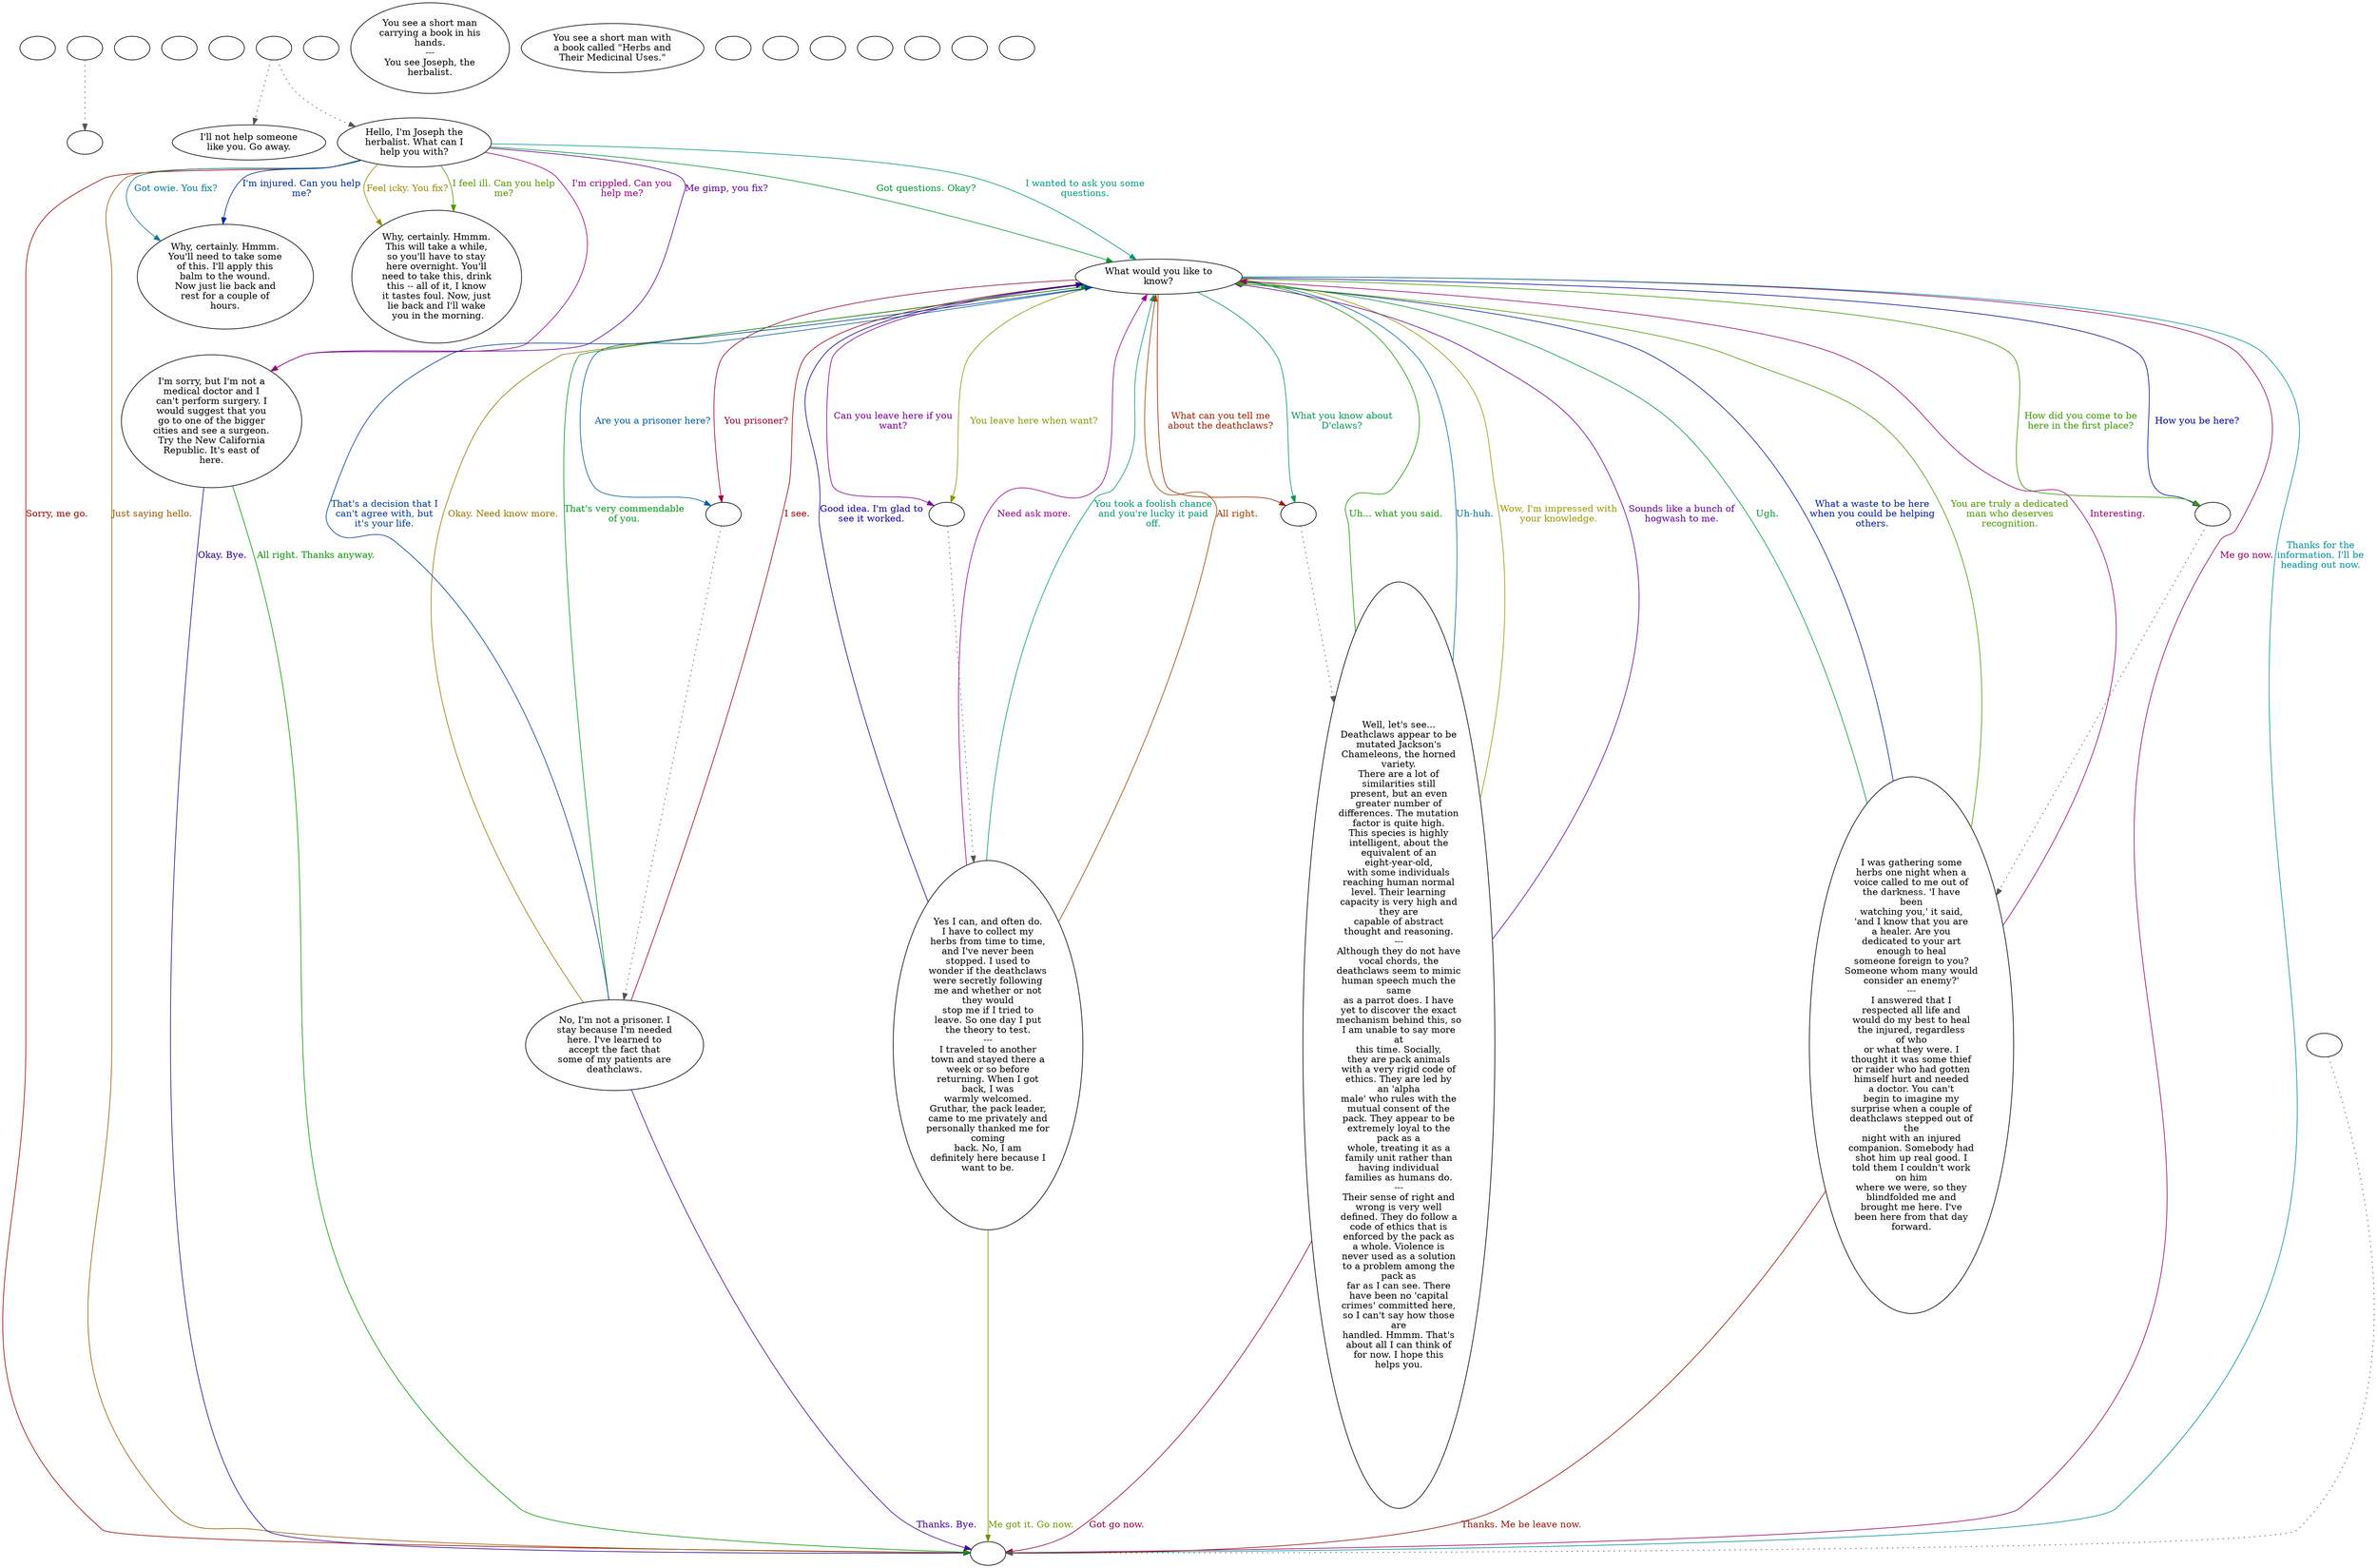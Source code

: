 digraph ocjoseph {
  "checkPartyMembersNearDoor" [style=filled       fillcolor="#FFFFFF"       color="#000000"]
  "checkPartyMembersNearDoor" [label=""]
  "old_pickup_p_proc" [style=filled       fillcolor="#FFFFFF"       color="#000000"]
  "old_pickup_p_proc" [label=""]
  "pickup_p_proc" [style=filled       fillcolor="#FFFFFF"       color="#000000"]
  "pickup_p_proc" -> "old_pickup_p_proc" [style=dotted color="#555555"]
  "pickup_p_proc" [label=""]
  "getTimeBit" [style=filled       fillcolor="#FFFFFF"       color="#000000"]
  "getTimeBit" [label=""]
  "start" [style=filled       fillcolor="#FFFFFF"       color="#000000"]
  "start" [label=""]
  "critter_p_proc" [style=filled       fillcolor="#FFFFFF"       color="#000000"]
  "critter_p_proc" [label=""]
  "talk_p_proc" [style=filled       fillcolor="#FFFFFF"       color="#000000"]
  "talk_p_proc" -> "Node010" [style=dotted color="#555555"]
  "talk_p_proc" -> "Node001" [style=dotted color="#555555"]
  "talk_p_proc" [label=""]
  "destroy_p_proc" [style=filled       fillcolor="#FFFFFF"       color="#000000"]
  "destroy_p_proc" [label=""]
  "look_at_p_proc" [style=filled       fillcolor="#FFFFFF"       color="#000000"]
  "look_at_p_proc" [label="You see a short man\ncarrying a book in his\nhands.\n---\nYou see Joseph, the\nherbalist."]
  "description_p_proc" [style=filled       fillcolor="#FFFFFF"       color="#000000"]
  "description_p_proc" [label="You see a short man with\na book called \"Herbs and\nTheir Medicinal Uses.\""]
  "use_skill_on_p_proc" [style=filled       fillcolor="#FFFFFF"       color="#000000"]
  "use_skill_on_p_proc" [label=""]
  "damage_p_proc" [style=filled       fillcolor="#FFFFFF"       color="#000000"]
  "damage_p_proc" [label=""]
  "map_enter_p_proc" [style=filled       fillcolor="#FFFFFF"       color="#000000"]
  "map_enter_p_proc" [label=""]
  "push_p_proc" [style=filled       fillcolor="#FFFFFF"       color="#000000"]
  "push_p_proc" [label=""]
  "timed_event_p_proc" [style=filled       fillcolor="#FFFFFF"       color="#000000"]
  "timed_event_p_proc" [label=""]
  "Node998" [style=filled       fillcolor="#FFFFFF"       color="#000000"]
  "Node998" [label=""]
  "Node999" [style=filled       fillcolor="#FFFFFF"       color="#000000"]
  "Node999" [label=""]
  "Node001" [style=filled       fillcolor="#FFFFFF"       color="#000000"]
  "Node001" [label="Hello, I'm Joseph the\nherbalist. What can I\nhelp you with?"]
  "Node001" -> "Node002" [label="Got owie. You fix?" color="#007C99" fontcolor="#007C99"]
  "Node001" -> "Node003" [label="Feel icky. You fix?" color="#998900" fontcolor="#998900"]
  "Node001" -> "Node004" [label="Me gimp, you fix?" color="#5C0099" fontcolor="#5C0099"]
  "Node001" -> "Node005" [label="Got questions. Okay?" color="#009930" fontcolor="#009930"]
  "Node001" -> "Node999" [label="Sorry, me go." color="#990300" fontcolor="#990300"]
  "Node001" -> "Node002" [label="I'm injured. Can you help\nme?" color="#002A99" fontcolor="#002A99"]
  "Node001" -> "Node003" [label="I feel ill. Can you help\nme?" color="#569900" fontcolor="#569900"]
  "Node001" -> "Node004" [label="I'm crippled. Can you\nhelp me?" color="#990083" fontcolor="#990083"]
  "Node001" -> "Node005" [label="I wanted to ask you some\nquestions." color="#009982" fontcolor="#009982"]
  "Node001" -> "Node999" [label="Just saying hello." color="#995600" fontcolor="#995600"]
  "Node002" [style=filled       fillcolor="#FFFFFF"       color="#000000"]
  "Node002" [label="Why, certainly. Hmmm.\nYou'll need to take some\nof this. I'll apply this\nbalm to the wound.\nNow just lie back and\nrest for a couple of\nhours."]
  "Node003" [style=filled       fillcolor="#FFFFFF"       color="#000000"]
  "Node003" [label="Why, certainly. Hmmm.\nThis will take a while,\nso you'll have to stay\nhere overnight. You'll\nneed to take this, drink\nthis -- all of it, I know\nit tastes foul. Now, just\nlie back and I'll wake\n you in the morning."]
  "Node004" [style=filled       fillcolor="#FFFFFF"       color="#000000"]
  "Node004" [label="I'm sorry, but I'm not a\nmedical doctor and I\ncan't perform surgery. I\nwould suggest that you\ngo to one of the bigger\ncities and see a surgeon.\nTry the New California\nRepublic. It's east of\nhere."]
  "Node004" -> "Node999" [label="Okay. Bye." color="#290099" fontcolor="#290099"]
  "Node004" -> "Node999" [label="All right. Thanks anyway." color="#039900" fontcolor="#039900"]
  "Node005" [style=filled       fillcolor="#FFFFFF"       color="#000000"]
  "Node005" [label="What would you like to\nknow?"]
  "Node005" -> "Node006a" [label="You prisoner?" color="#990030" fontcolor="#990030"]
  "Node005" -> "Node006a" [label="Are you a prisoner here?" color="#005D99" fontcolor="#005D99"]
  "Node005" -> "Node007a" [label="You leave here when want?" color="#899900" fontcolor="#899900"]
  "Node005" -> "Node007a" [label="Can you leave here if you\nwant?" color="#7C0099" fontcolor="#7C0099"]
  "Node005" -> "Node008a" [label="What you know about\nD'claws?" color="#00994F" fontcolor="#00994F"]
  "Node005" -> "Node008a" [label="What can you tell me\nabout the deathclaws?" color="#992300" fontcolor="#992300"]
  "Node005" -> "Node009a" [label="How you be here?" color="#000A99" fontcolor="#000A99"]
  "Node005" -> "Node009a" [label="How did you come to be\nhere in the first place?" color="#379900" fontcolor="#379900"]
  "Node005" -> "Node999" [label="Me go now." color="#990063" fontcolor="#990063"]
  "Node005" -> "Node999" [label="Thanks for the\ninformation. I'll be\nheading out now." color="#009099" fontcolor="#009099"]
  "Node006" [style=filled       fillcolor="#FFFFFF"       color="#000000"]
  "Node006" [label="No, I'm not a prisoner. I\nstay because I'm needed\nhere. I've learned to\naccept the fact that\nsome of my patients are\ndeathclaws."]
  "Node006" -> "Node005" [label="Okay. Need know more." color="#997500" fontcolor="#997500"]
  "Node006" -> "Node999" [label="Thanks. Bye." color="#490099" fontcolor="#490099"]
  "Node006" -> "Node005" [label="That's very commendable\nof you." color="#00991C" fontcolor="#00991C"]
  "Node006" -> "Node005" [label="I see." color="#990011" fontcolor="#990011"]
  "Node006" -> "Node005" [label="That's a decision that I\ncan't agree with, but\nit's your life." color="#003D99" fontcolor="#003D99"]
  "Node007" [style=filled       fillcolor="#FFFFFF"       color="#000000"]
  "Node007" [label="Yes I can, and often do.\nI have to collect my\nherbs from time to time,\nand I've never been\nstopped. I used to\nwonder if the deathclaws\nwere secretly following\nme and whether or not\nthey would\nstop me if I tried to\nleave. So one day I put\nthe theory to test.\n---\nI traveled to another\ntown and stayed there a\nweek or so before\nreturning. When I got\nback, I was\nwarmly welcomed.\nGruthar, the pack leader,\ncame to me privately and\npersonally thanked me for\ncoming\nback. No, I am\ndefinitely here because I\nwant to be."]
  "Node007" -> "Node999" [label="Me got it. Go now." color="#6A9900" fontcolor="#6A9900"]
  "Node007" -> "Node005" [label="Need ask more." color="#990096" fontcolor="#990096"]
  "Node007" -> "Node005" [label="You took a foolish chance\nand you're lucky it paid\noff." color="#00996F" fontcolor="#00996F"]
  "Node007" -> "Node005" [label="All right." color="#994200" fontcolor="#994200"]
  "Node007" -> "Node005" [label="Good idea. I'm glad to\nsee it worked." color="#160099" fontcolor="#160099"]
  "Node008" [style=filled       fillcolor="#FFFFFF"       color="#000000"]
  "Node008" [label="Well, let's see...\nDeathclaws appear to be\nmutated Jackson's\nChameleons, the horned\nvariety.\nThere are a lot of\nsimilarities still\npresent, but an even\ngreater number of\ndifferences. The mutation\nfactor is quite high.\nThis species is highly\nintelligent, about the\nequivalent of an\neight-year-old,\nwith some individuals\nreaching human normal\nlevel. Their learning\ncapacity is very high and\nthey are\ncapable of abstract\nthought and reasoning.\n---\nAlthough they do not have\nvocal chords, the\ndeathclaws seem to mimic\nhuman speech much the\nsame\nas a parrot does. I have\nyet to discover the exact\nmechanism behind this, so\nI am unable to say more\nat\nthis time. Socially,\nthey are pack animals\nwith a very rigid code of\nethics. They are led by\nan 'alpha\nmale' who rules with the\nmutual consent of the\npack. They appear to be\nextremely loyal to the\npack as a\nwhole, treating it as a\nfamily unit rather than\nhaving individual\nfamilies as humans do.\n---\nTheir sense of right and\nwrong is very well\ndefined. They do follow a\ncode of ethics that is\nenforced by the pack as\na whole. Violence is\nnever used as a solution\nto a problem among the\npack as\nfar as I can see. There\nhave been no 'capital\ncrimes' committed here,\nso I can't say how those\nare\nhandled. Hmmm. That's\nabout all I can think of\nfor now. I hope this\nhelps you."]
  "Node008" -> "Node005" [label="Uh... what you said." color="#179900" fontcolor="#179900"]
  "Node008" -> "Node999" [label="Got go now." color="#990044" fontcolor="#990044"]
  "Node008" -> "Node005" [label="Uh-huh." color="#007099" fontcolor="#007099"]
  "Node008" -> "Node005" [label="Wow, I'm impressed with\nyour knowledge." color="#999500" fontcolor="#999500"]
  "Node008" -> "Node005" [label="Sounds like a bunch of\nhogwash to me." color="#680099" fontcolor="#680099"]
  "Node009" [style=filled       fillcolor="#FFFFFF"       color="#000000"]
  "Node009" [label="I was gathering some\nherbs one night when a\nvoice called to me out of\nthe darkness. 'I have\nbeen\nwatching you,' it said,\n'and I know that you are\na healer. Are you\ndedicated to your art\nenough to heal\nsomeone foreign to you?\nSomeone whom many would\nconsider an enemy?'\n---\nI answered that I\nrespected all life and\nwould do my best to heal\nthe injured, regardless\nof who\nor what they were. I\nthought it was some thief\nor raider who had gotten\nhimself hurt and needed\na doctor. You can't\nbegin to imagine my\nsurprise when a couple of\ndeathclaws stepped out of\nthe\nnight with an injured\ncompanion. Somebody had\nshot him up real good. I\ntold them I couldn't work\non him\nwhere we were, so they\nblindfolded me and\nbrought me here. I've\nbeen here from that day\nforward."]
  "Node009" -> "Node005" [label="Ugh." color="#00993C" fontcolor="#00993C"]
  "Node009" -> "Node999" [label="Thanks. Me be leave now." color="#990F00" fontcolor="#990F00"]
  "Node009" -> "Node005" [label="What a waste to be here\nwhen you could be helping\nothers." color="#001E99" fontcolor="#001E99"]
  "Node009" -> "Node005" [label="You are truly a dedicated\nman who deserves\nrecognition." color="#4A9900" fontcolor="#4A9900"]
  "Node009" -> "Node005" [label="Interesting." color="#990077" fontcolor="#990077"]
  "Node010" [style=filled       fillcolor="#FFFFFF"       color="#000000"]
  "Node010" [label="I'll not help someone\nlike you. Go away."]
  "NodeHealHp" [style=filled       fillcolor="#FFFFFF"       color="#000000"]
  "NodeHealHp" -> "Node999" [style=dotted color="#555555"]
  "NodeHealHp" [label=""]
  "NodeHealRadPoison" [style=filled       fillcolor="#FFFFFF"       color="#000000"]
  "NodeHealRadPoison" [label=""]
  "Node006a" [style=filled       fillcolor="#FFFFFF"       color="#000000"]
  "Node006a" -> "Node006" [style=dotted color="#555555"]
  "Node006a" [label=""]
  "Node007a" [style=filled       fillcolor="#FFFFFF"       color="#000000"]
  "Node007a" -> "Node007" [style=dotted color="#555555"]
  "Node007a" [label=""]
  "Node008a" [style=filled       fillcolor="#FFFFFF"       color="#000000"]
  "Node008a" -> "Node008" [style=dotted color="#555555"]
  "Node008a" [label=""]
  "Node009a" [style=filled       fillcolor="#FFFFFF"       color="#000000"]
  "Node009a" -> "Node009" [style=dotted color="#555555"]
  "Node009a" [label=""]
}